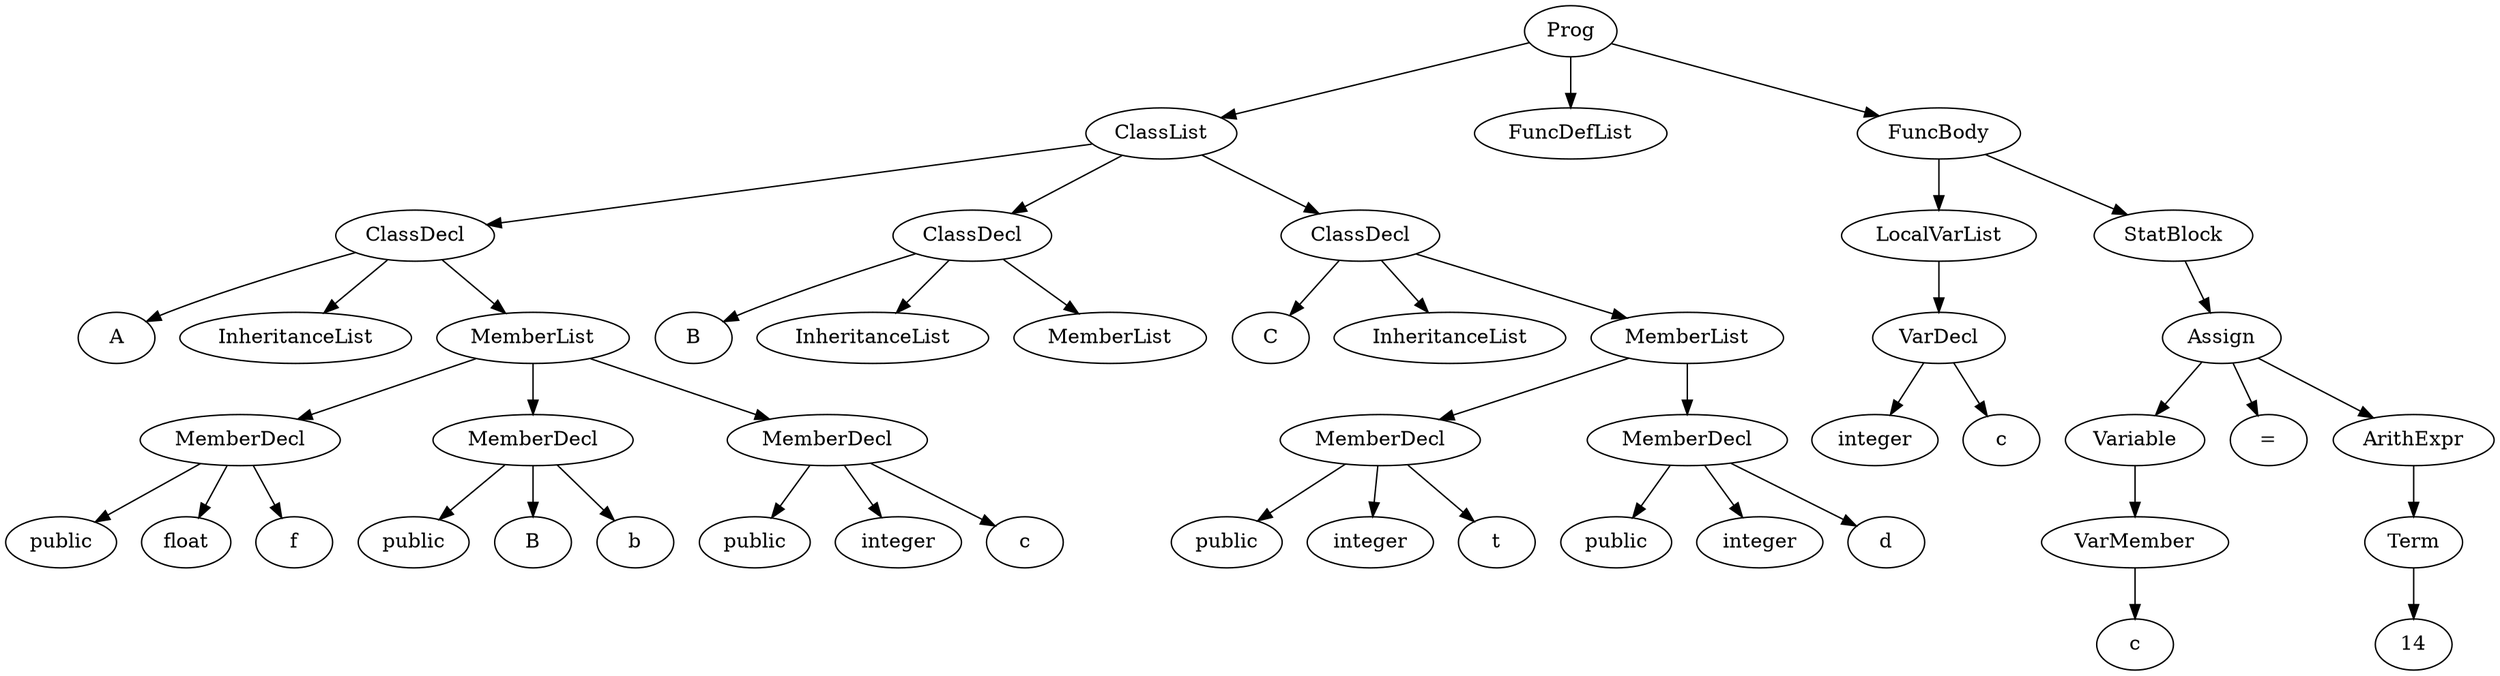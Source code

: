 digraph {
	331 [label=Prog]
	214 [label=ClassList]
	331 -> 214
	99 [label=ClassDecl]
	214 -> 99
	13 [label=A]
	99 -> 13
	20 [label=InheritanceList]
	99 -> 20
	92 [label=MemberList]
	99 -> 92
	46 [label=MemberDecl]
	92 -> 46
	35 [label=public]
	46 -> 35
	38 [label=float]
	46 -> 38
	40 [label=f]
	46 -> 40
	67 [label=MemberDecl]
	92 -> 67
	55 [label=public]
	67 -> 55
	58 [label=B]
	67 -> 58
	61 [label=b]
	67 -> 61
	87 [label=MemberDecl]
	92 -> 87
	76 [label=public]
	87 -> 76
	79 [label=integer]
	87 -> 79
	81 [label=c]
	87 -> 81
	134 [label=ClassDecl]
	214 -> 134
	109 [label=B]
	134 -> 109
	116 [label=InheritanceList]
	134 -> 116
	127 [label=MemberList]
	134 -> 127
	209 [label=ClassDecl]
	214 -> 209
	144 [label=C]
	209 -> 144
	151 [label=InheritanceList]
	209 -> 151
	202 [label=MemberList]
	209 -> 202
	177 [label=MemberDecl]
	202 -> 177
	166 [label=public]
	177 -> 166
	169 [label=integer]
	177 -> 169
	171 [label=t]
	177 -> 171
	197 [label=MemberDecl]
	202 -> 197
	186 [label=public]
	197 -> 186
	189 [label=integer]
	197 -> 189
	191 [label=d]
	197 -> 191
	222 [label=FuncDefList]
	331 -> 222
	327 [label=FuncBody]
	331 -> 327
	256 [label=LocalVarList]
	327 -> 256
	251 [label=VarDecl]
	256 -> 251
	243 [label=integer]
	251 -> 243
	245 [label=c]
	251 -> 245
	324 [label=StatBlock]
	327 -> 324
	319 [label=Assign]
	324 -> 319
	286 [label=Variable]
	319 -> 286
	280 [label=VarMember]
	286 -> 280
	276 [label=c]
	280 -> 276
	291 [label="="]
	319 -> 291
	312 [label=ArithExpr]
	319 -> 312
	307 [label=Term]
	312 -> 307
	303 [label=14]
	307 -> 303
}

